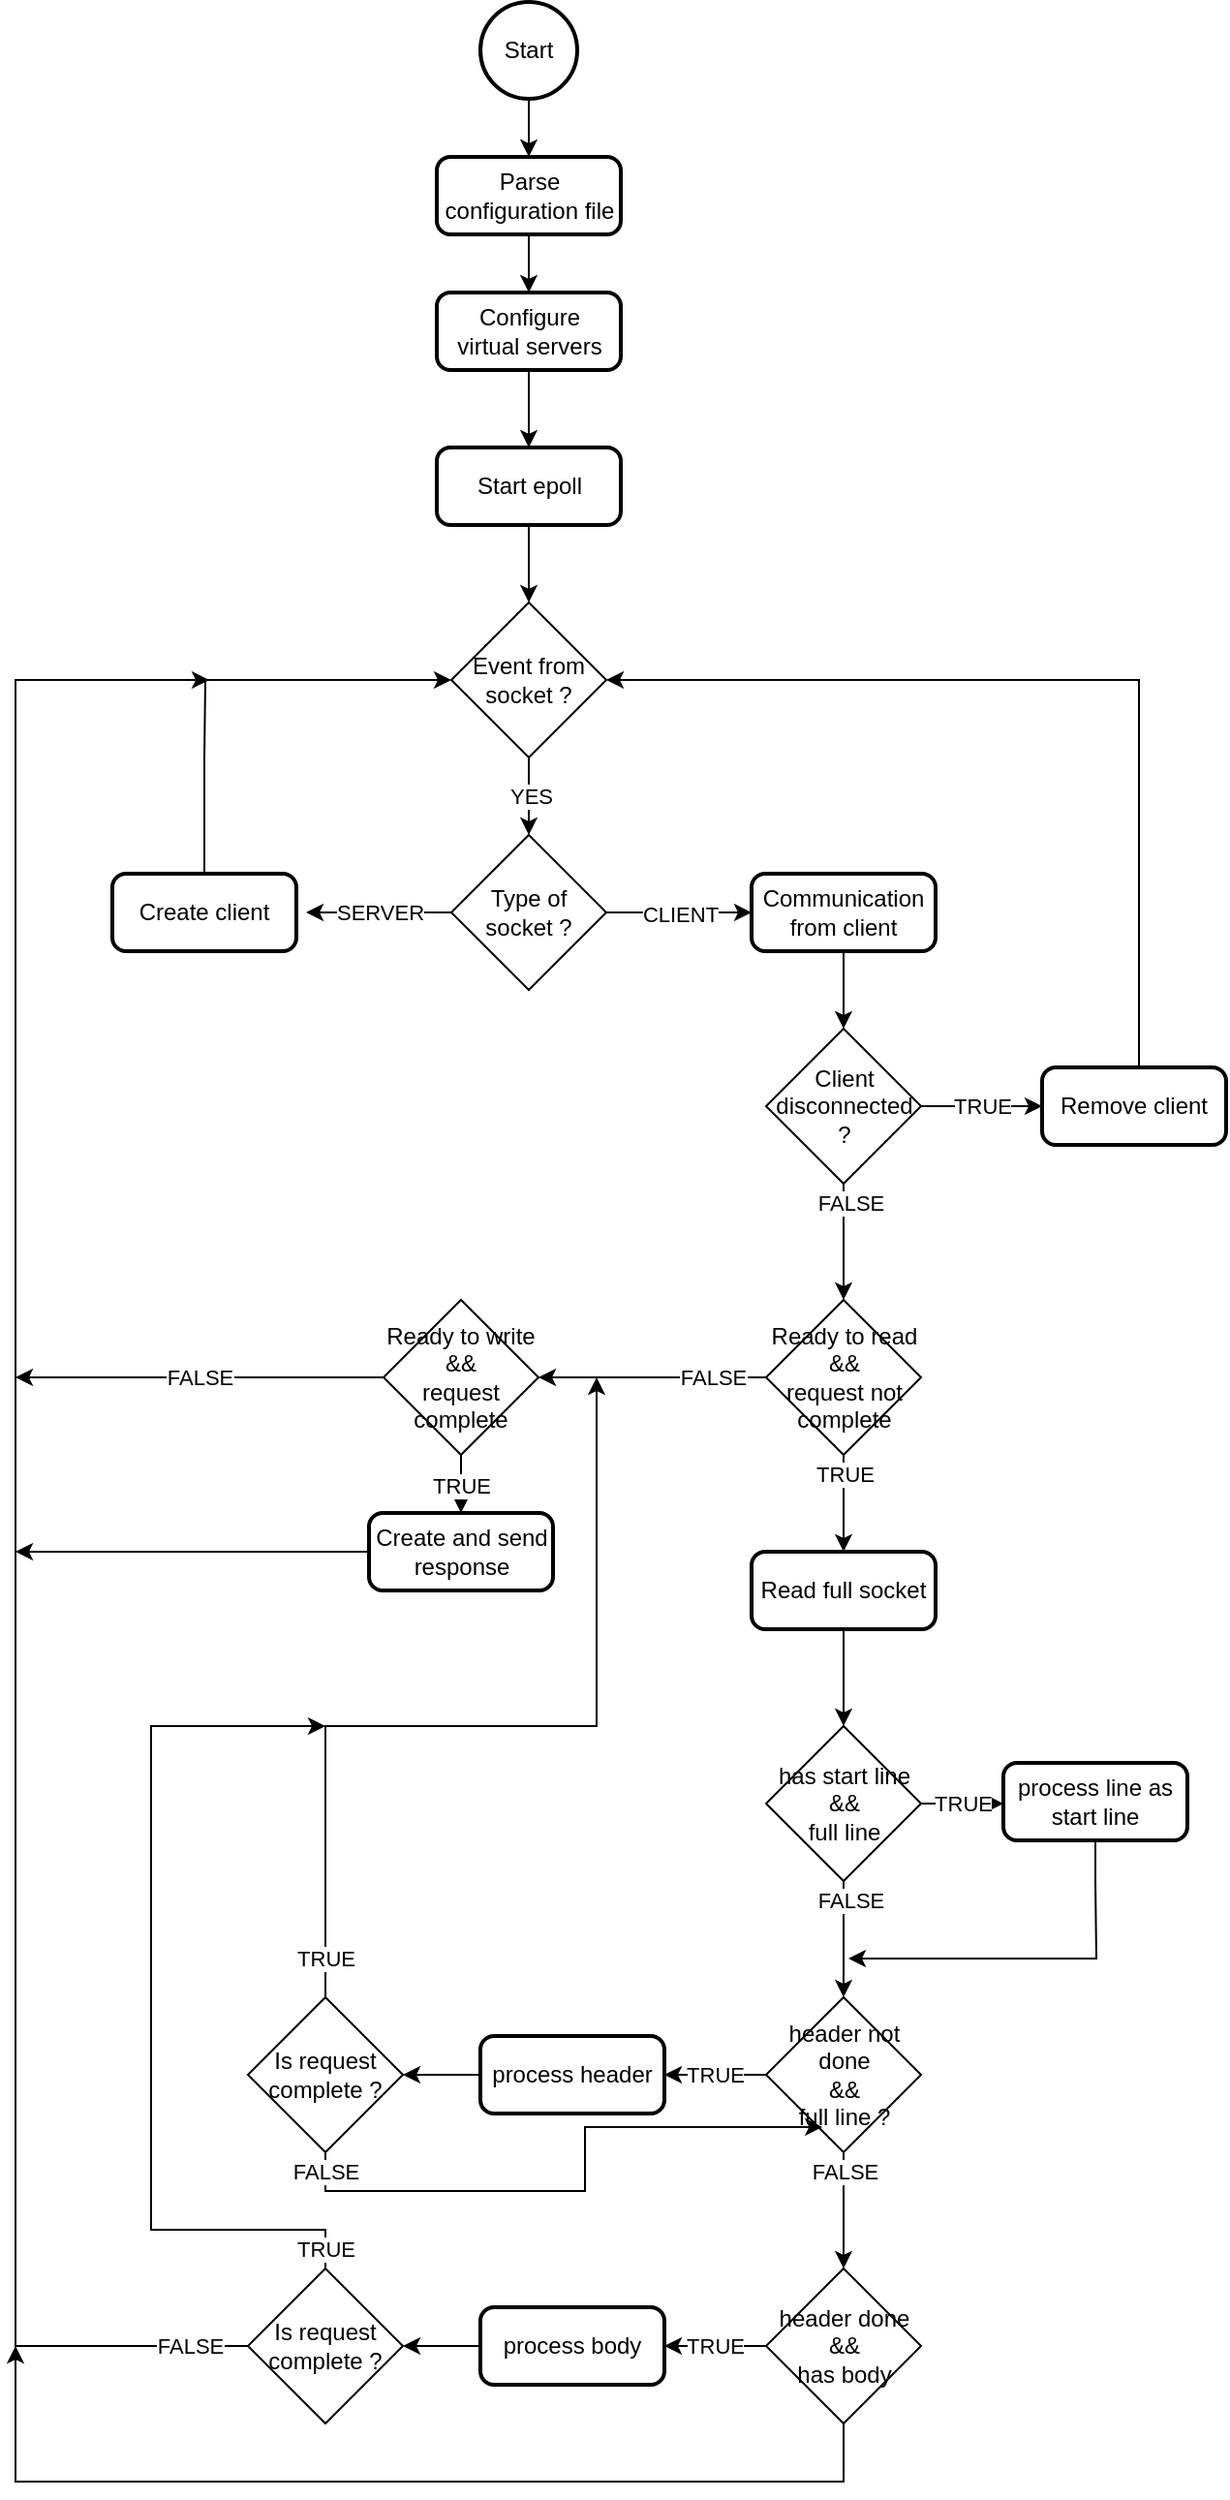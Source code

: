 <mxfile version="20.0.4" type="device"><diagram id="WEYi60mA-6vrdvdScLt8" name="Page-1"><mxGraphModel dx="1422" dy="792" grid="1" gridSize="10" guides="1" tooltips="1" connect="1" arrows="1" fold="1" page="1" pageScale="1" pageWidth="827" pageHeight="1169" math="0" shadow="0"><root><mxCell id="0"/><mxCell id="1" parent="0"/><mxCell id="uWml5fOwrAbKzAZPt9Sf-54" style="edgeStyle=orthogonalEdgeStyle;rounded=0;orthogonalLoop=1;jettySize=auto;html=1;entryX=0.5;entryY=0;entryDx=0;entryDy=0;" parent="1" source="uWml5fOwrAbKzAZPt9Sf-1" target="uWml5fOwrAbKzAZPt9Sf-53" edge="1"><mxGeometry relative="1" as="geometry"/></mxCell><mxCell id="uWml5fOwrAbKzAZPt9Sf-1" value="Start" style="strokeWidth=2;html=1;shape=mxgraph.flowchart.start_2;whiteSpace=wrap;" parent="1" vertex="1"><mxGeometry x="360" y="260" width="50" height="50" as="geometry"/></mxCell><mxCell id="uWml5fOwrAbKzAZPt9Sf-9" style="edgeStyle=orthogonalEdgeStyle;rounded=0;orthogonalLoop=1;jettySize=auto;html=1;entryX=0.5;entryY=0;entryDx=0;entryDy=0;" parent="1" source="uWml5fOwrAbKzAZPt9Sf-6" target="uWml5fOwrAbKzAZPt9Sf-8" edge="1"><mxGeometry relative="1" as="geometry"/></mxCell><mxCell id="uWml5fOwrAbKzAZPt9Sf-6" value="&lt;div&gt;Configure&lt;/div&gt;&lt;div&gt;virtual servers&lt;br&gt;&lt;/div&gt;" style="rounded=1;whiteSpace=wrap;html=1;absoluteArcSize=1;arcSize=14;strokeWidth=2;" parent="1" vertex="1"><mxGeometry x="337.5" y="410" width="95" height="40" as="geometry"/></mxCell><mxCell id="uWml5fOwrAbKzAZPt9Sf-11" value="" style="edgeStyle=orthogonalEdgeStyle;rounded=0;orthogonalLoop=1;jettySize=auto;html=1;" parent="1" source="uWml5fOwrAbKzAZPt9Sf-8" edge="1"><mxGeometry relative="1" as="geometry"><mxPoint x="385" y="570" as="targetPoint"/></mxGeometry></mxCell><mxCell id="uWml5fOwrAbKzAZPt9Sf-8" value="Start epoll" style="rounded=1;whiteSpace=wrap;html=1;absoluteArcSize=1;arcSize=14;strokeWidth=2;" parent="1" vertex="1"><mxGeometry x="337.5" y="490" width="95" height="40" as="geometry"/></mxCell><mxCell id="uWml5fOwrAbKzAZPt9Sf-55" style="edgeStyle=orthogonalEdgeStyle;rounded=0;orthogonalLoop=1;jettySize=auto;html=1;entryX=0.5;entryY=0;entryDx=0;entryDy=0;" parent="1" source="uWml5fOwrAbKzAZPt9Sf-53" target="uWml5fOwrAbKzAZPt9Sf-6" edge="1"><mxGeometry relative="1" as="geometry"/></mxCell><mxCell id="uWml5fOwrAbKzAZPt9Sf-53" value="Parse configuration file" style="rounded=1;whiteSpace=wrap;html=1;absoluteArcSize=1;arcSize=14;strokeWidth=2;" parent="1" vertex="1"><mxGeometry x="337.5" y="340" width="95" height="40" as="geometry"/></mxCell><mxCell id="Ux1tWdXT6ZqKDyTR2TOj-2" value="YES" style="edgeStyle=orthogonalEdgeStyle;rounded=0;orthogonalLoop=1;jettySize=auto;html=1;" edge="1" parent="1" source="Ux1tWdXT6ZqKDyTR2TOj-1"><mxGeometry relative="1" as="geometry"><mxPoint x="385.0" y="690" as="targetPoint"/></mxGeometry></mxCell><mxCell id="Ux1tWdXT6ZqKDyTR2TOj-1" value="Event from socket ?" style="rhombus;whiteSpace=wrap;html=1;" vertex="1" parent="1"><mxGeometry x="345" y="570" width="80" height="80" as="geometry"/></mxCell><mxCell id="Ux1tWdXT6ZqKDyTR2TOj-4" value="CLIENT" style="edgeStyle=orthogonalEdgeStyle;rounded=0;orthogonalLoop=1;jettySize=auto;html=1;" edge="1" parent="1" source="Ux1tWdXT6ZqKDyTR2TOj-3"><mxGeometry relative="1" as="geometry"><mxPoint x="500" y="730" as="targetPoint"/></mxGeometry></mxCell><mxCell id="Ux1tWdXT6ZqKDyTR2TOj-5" value="&lt;div&gt;SERVER&lt;/div&gt;" style="edgeStyle=orthogonalEdgeStyle;rounded=0;orthogonalLoop=1;jettySize=auto;html=1;" edge="1" parent="1" source="Ux1tWdXT6ZqKDyTR2TOj-3"><mxGeometry relative="1" as="geometry"><mxPoint x="270" y="730" as="targetPoint"/></mxGeometry></mxCell><mxCell id="Ux1tWdXT6ZqKDyTR2TOj-3" value="&lt;div&gt;Type of&lt;/div&gt;&lt;div&gt;socket ?&lt;/div&gt;" style="rhombus;whiteSpace=wrap;html=1;" vertex="1" parent="1"><mxGeometry x="345" y="690" width="80" height="80" as="geometry"/></mxCell><mxCell id="Ux1tWdXT6ZqKDyTR2TOj-9" style="edgeStyle=orthogonalEdgeStyle;rounded=0;orthogonalLoop=1;jettySize=auto;html=1;entryX=0;entryY=0.5;entryDx=0;entryDy=0;" edge="1" parent="1" source="Ux1tWdXT6ZqKDyTR2TOj-8" target="Ux1tWdXT6ZqKDyTR2TOj-1"><mxGeometry relative="1" as="geometry"><mxPoint x="217.5" y="610" as="targetPoint"/><Array as="points"><mxPoint x="218" y="650"/><mxPoint x="218" y="610"/></Array></mxGeometry></mxCell><mxCell id="Ux1tWdXT6ZqKDyTR2TOj-8" value="Create client" style="rounded=1;whiteSpace=wrap;html=1;absoluteArcSize=1;arcSize=14;strokeWidth=2;" vertex="1" parent="1"><mxGeometry x="170" y="710" width="95" height="40" as="geometry"/></mxCell><mxCell id="Ux1tWdXT6ZqKDyTR2TOj-12" style="edgeStyle=orthogonalEdgeStyle;rounded=0;orthogonalLoop=1;jettySize=auto;html=1;entryX=0.5;entryY=0;entryDx=0;entryDy=0;" edge="1" parent="1" source="Ux1tWdXT6ZqKDyTR2TOj-10" target="Ux1tWdXT6ZqKDyTR2TOj-11"><mxGeometry relative="1" as="geometry"/></mxCell><mxCell id="Ux1tWdXT6ZqKDyTR2TOj-10" value="Communication from client" style="rounded=1;whiteSpace=wrap;html=1;absoluteArcSize=1;arcSize=14;strokeWidth=2;" vertex="1" parent="1"><mxGeometry x="500" y="710" width="95" height="40" as="geometry"/></mxCell><mxCell id="Ux1tWdXT6ZqKDyTR2TOj-13" value="TRUE" style="edgeStyle=orthogonalEdgeStyle;rounded=0;orthogonalLoop=1;jettySize=auto;html=1;" edge="1" parent="1" source="Ux1tWdXT6ZqKDyTR2TOj-11"><mxGeometry relative="1" as="geometry"><mxPoint x="650" y="830" as="targetPoint"/></mxGeometry></mxCell><mxCell id="Ux1tWdXT6ZqKDyTR2TOj-17" value="FALSE" style="edgeStyle=orthogonalEdgeStyle;rounded=0;orthogonalLoop=1;jettySize=auto;html=1;" edge="1" parent="1" source="Ux1tWdXT6ZqKDyTR2TOj-11" target="Ux1tWdXT6ZqKDyTR2TOj-16"><mxGeometry x="-0.667" y="3" relative="1" as="geometry"><mxPoint as="offset"/></mxGeometry></mxCell><mxCell id="Ux1tWdXT6ZqKDyTR2TOj-11" value="Client disconnected ?" style="rhombus;whiteSpace=wrap;html=1;" vertex="1" parent="1"><mxGeometry x="507.5" y="790" width="80" height="80" as="geometry"/></mxCell><mxCell id="Ux1tWdXT6ZqKDyTR2TOj-15" style="edgeStyle=orthogonalEdgeStyle;rounded=0;orthogonalLoop=1;jettySize=auto;html=1;entryX=1;entryY=0.5;entryDx=0;entryDy=0;" edge="1" parent="1" source="Ux1tWdXT6ZqKDyTR2TOj-14" target="Ux1tWdXT6ZqKDyTR2TOj-1"><mxGeometry relative="1" as="geometry"><mxPoint x="697.5" y="640" as="targetPoint"/><Array as="points"><mxPoint x="700" y="610"/></Array></mxGeometry></mxCell><mxCell id="Ux1tWdXT6ZqKDyTR2TOj-14" value="Remove client" style="rounded=1;whiteSpace=wrap;html=1;absoluteArcSize=1;arcSize=14;strokeWidth=2;" vertex="1" parent="1"><mxGeometry x="650" y="810" width="95" height="40" as="geometry"/></mxCell><mxCell id="Ux1tWdXT6ZqKDyTR2TOj-18" value="TRUE" style="edgeStyle=orthogonalEdgeStyle;rounded=0;orthogonalLoop=1;jettySize=auto;html=1;entryX=0.5;entryY=0;entryDx=0;entryDy=0;" edge="1" parent="1" source="Ux1tWdXT6ZqKDyTR2TOj-16" target="Ux1tWdXT6ZqKDyTR2TOj-21"><mxGeometry x="-0.6" relative="1" as="geometry"><mxPoint x="650" y="970.0" as="targetPoint"/><mxPoint as="offset"/></mxGeometry></mxCell><mxCell id="Ux1tWdXT6ZqKDyTR2TOj-30" value="FALSE" style="edgeStyle=orthogonalEdgeStyle;rounded=0;orthogonalLoop=1;jettySize=auto;html=1;entryX=1;entryY=0.5;entryDx=0;entryDy=0;" edge="1" parent="1" source="Ux1tWdXT6ZqKDyTR2TOj-16" target="Ux1tWdXT6ZqKDyTR2TOj-20"><mxGeometry x="-0.532" relative="1" as="geometry"><mxPoint as="offset"/></mxGeometry></mxCell><mxCell id="Ux1tWdXT6ZqKDyTR2TOj-16" value="&lt;div&gt;Ready to read&lt;br&gt;&lt;/div&gt;&lt;div&gt;&amp;amp;&amp;amp;&lt;/div&gt;&lt;div&gt;request not complete&lt;br&gt;&lt;/div&gt;" style="rhombus;whiteSpace=wrap;html=1;" vertex="1" parent="1"><mxGeometry x="507.5" y="930" width="80" height="80" as="geometry"/></mxCell><mxCell id="Ux1tWdXT6ZqKDyTR2TOj-81" value="FALSE" style="edgeStyle=orthogonalEdgeStyle;rounded=0;orthogonalLoop=1;jettySize=auto;html=1;" edge="1" parent="1" source="Ux1tWdXT6ZqKDyTR2TOj-20"><mxGeometry relative="1" as="geometry"><mxPoint x="120" y="970.0" as="targetPoint"/></mxGeometry></mxCell><mxCell id="Ux1tWdXT6ZqKDyTR2TOj-82" value="TRUE" style="edgeStyle=orthogonalEdgeStyle;rounded=0;orthogonalLoop=1;jettySize=auto;html=1;" edge="1" parent="1" source="Ux1tWdXT6ZqKDyTR2TOj-20"><mxGeometry relative="1" as="geometry"><mxPoint x="350.0" y="1040.0" as="targetPoint"/></mxGeometry></mxCell><mxCell id="Ux1tWdXT6ZqKDyTR2TOj-20" value="&lt;div&gt;Ready to write&lt;/div&gt;&lt;div&gt;&amp;amp;&amp;amp;&lt;/div&gt;&lt;div&gt;request complete&lt;br&gt;&lt;/div&gt;" style="rhombus;whiteSpace=wrap;html=1;" vertex="1" parent="1"><mxGeometry x="310" y="930" width="80" height="80" as="geometry"/></mxCell><mxCell id="Ux1tWdXT6ZqKDyTR2TOj-27" style="edgeStyle=orthogonalEdgeStyle;rounded=0;orthogonalLoop=1;jettySize=auto;html=1;entryX=0.5;entryY=0;entryDx=0;entryDy=0;" edge="1" parent="1" source="Ux1tWdXT6ZqKDyTR2TOj-21" target="Ux1tWdXT6ZqKDyTR2TOj-23"><mxGeometry relative="1" as="geometry"/></mxCell><mxCell id="Ux1tWdXT6ZqKDyTR2TOj-21" value="Read full socket" style="rounded=1;whiteSpace=wrap;html=1;absoluteArcSize=1;arcSize=14;strokeWidth=2;" vertex="1" parent="1"><mxGeometry x="500" y="1060" width="95" height="40" as="geometry"/></mxCell><mxCell id="Ux1tWdXT6ZqKDyTR2TOj-28" value="FALSE" style="edgeStyle=orthogonalEdgeStyle;rounded=0;orthogonalLoop=1;jettySize=auto;html=1;entryX=0.5;entryY=0;entryDx=0;entryDy=0;" edge="1" parent="1" source="Ux1tWdXT6ZqKDyTR2TOj-23" target="Ux1tWdXT6ZqKDyTR2TOj-26"><mxGeometry x="-0.667" y="3" relative="1" as="geometry"><mxPoint as="offset"/></mxGeometry></mxCell><mxCell id="Ux1tWdXT6ZqKDyTR2TOj-34" value="TRUE" style="edgeStyle=orthogonalEdgeStyle;rounded=0;orthogonalLoop=1;jettySize=auto;html=1;" edge="1" parent="1" source="Ux1tWdXT6ZqKDyTR2TOj-23"><mxGeometry relative="1" as="geometry"><mxPoint x="630" y="1190.0" as="targetPoint"/></mxGeometry></mxCell><mxCell id="Ux1tWdXT6ZqKDyTR2TOj-23" value="&lt;div&gt;has start line&lt;br&gt;&lt;/div&gt;&lt;div&gt;&amp;amp;&amp;amp;&lt;/div&gt;&lt;div&gt;full line&lt;br&gt;&lt;/div&gt;" style="rhombus;whiteSpace=wrap;html=1;" vertex="1" parent="1"><mxGeometry x="507.5" y="1150" width="80" height="80" as="geometry"/></mxCell><mxCell id="Ux1tWdXT6ZqKDyTR2TOj-32" value="FALSE" style="edgeStyle=orthogonalEdgeStyle;rounded=0;orthogonalLoop=1;jettySize=auto;html=1;" edge="1" parent="1" source="Ux1tWdXT6ZqKDyTR2TOj-26"><mxGeometry x="-0.667" relative="1" as="geometry"><mxPoint x="547.5" y="1430" as="targetPoint"/><mxPoint as="offset"/></mxGeometry></mxCell><mxCell id="Ux1tWdXT6ZqKDyTR2TOj-66" value="TRUE" style="edgeStyle=orthogonalEdgeStyle;rounded=0;orthogonalLoop=1;jettySize=auto;html=1;entryX=1;entryY=0.5;entryDx=0;entryDy=0;" edge="1" parent="1" source="Ux1tWdXT6ZqKDyTR2TOj-26" target="Ux1tWdXT6ZqKDyTR2TOj-64"><mxGeometry relative="1" as="geometry"/></mxCell><mxCell id="Ux1tWdXT6ZqKDyTR2TOj-26" value="&lt;div&gt;header not done&lt;/div&gt;&lt;div&gt;&amp;amp;&amp;amp;&lt;/div&gt;&lt;div&gt;full line ?&lt;br&gt;&lt;/div&gt;" style="rhombus;whiteSpace=wrap;html=1;" vertex="1" parent="1"><mxGeometry x="507.5" y="1290" width="80" height="80" as="geometry"/></mxCell><mxCell id="Ux1tWdXT6ZqKDyTR2TOj-71" value="TRUE" style="edgeStyle=orthogonalEdgeStyle;rounded=0;orthogonalLoop=1;jettySize=auto;html=1;entryX=1;entryY=0.5;entryDx=0;entryDy=0;" edge="1" parent="1" source="Ux1tWdXT6ZqKDyTR2TOj-33" target="Ux1tWdXT6ZqKDyTR2TOj-72"><mxGeometry relative="1" as="geometry"><mxPoint x="450.0" y="1470" as="targetPoint"/></mxGeometry></mxCell><mxCell id="Ux1tWdXT6ZqKDyTR2TOj-79" style="edgeStyle=orthogonalEdgeStyle;rounded=0;orthogonalLoop=1;jettySize=auto;html=1;" edge="1" parent="1" source="Ux1tWdXT6ZqKDyTR2TOj-33"><mxGeometry relative="1" as="geometry"><mxPoint x="120" y="1470" as="targetPoint"/><Array as="points"><mxPoint x="548" y="1540"/><mxPoint x="120" y="1540"/></Array></mxGeometry></mxCell><mxCell id="Ux1tWdXT6ZqKDyTR2TOj-33" value="&lt;div&gt;header done&lt;/div&gt;&lt;div&gt;&amp;amp;&amp;amp;&lt;/div&gt;&lt;div&gt;has body&lt;br&gt;&lt;/div&gt;" style="rhombus;whiteSpace=wrap;html=1;" vertex="1" parent="1"><mxGeometry x="507.5" y="1430" width="80" height="80" as="geometry"/></mxCell><mxCell id="Ux1tWdXT6ZqKDyTR2TOj-58" style="edgeStyle=orthogonalEdgeStyle;rounded=0;orthogonalLoop=1;jettySize=auto;html=1;" edge="1" parent="1" source="Ux1tWdXT6ZqKDyTR2TOj-35"><mxGeometry relative="1" as="geometry"><mxPoint x="550" y="1270" as="targetPoint"/><Array as="points"><mxPoint x="678" y="1230"/><mxPoint x="678" y="1230"/></Array></mxGeometry></mxCell><mxCell id="Ux1tWdXT6ZqKDyTR2TOj-35" value="process line as start line" style="rounded=1;whiteSpace=wrap;html=1;absoluteArcSize=1;arcSize=14;strokeWidth=2;" vertex="1" parent="1"><mxGeometry x="630" y="1169" width="95" height="40" as="geometry"/></mxCell><mxCell id="Ux1tWdXT6ZqKDyTR2TOj-68" value="TRUE" style="edgeStyle=orthogonalEdgeStyle;rounded=0;orthogonalLoop=1;jettySize=auto;html=1;" edge="1" parent="1" source="Ux1tWdXT6ZqKDyTR2TOj-62"><mxGeometry x="-0.913" relative="1" as="geometry"><mxPoint x="420.0" y="970.0" as="targetPoint"/><Array as="points"><mxPoint x="280" y="1150"/><mxPoint x="420" y="1150"/></Array><mxPoint as="offset"/></mxGeometry></mxCell><mxCell id="Ux1tWdXT6ZqKDyTR2TOj-70" value="FALSE" style="edgeStyle=orthogonalEdgeStyle;rounded=0;orthogonalLoop=1;jettySize=auto;html=1;entryX=0.364;entryY=0.837;entryDx=0;entryDy=0;entryPerimeter=0;" edge="1" parent="1" source="Ux1tWdXT6ZqKDyTR2TOj-62" target="Ux1tWdXT6ZqKDyTR2TOj-26"><mxGeometry x="-0.935" relative="1" as="geometry"><Array as="points"><mxPoint x="280" y="1390"/><mxPoint x="414" y="1390"/><mxPoint x="414" y="1357"/></Array><mxPoint as="offset"/></mxGeometry></mxCell><mxCell id="Ux1tWdXT6ZqKDyTR2TOj-62" value="Is request complete ?" style="rhombus;whiteSpace=wrap;html=1;" vertex="1" parent="1"><mxGeometry x="240" y="1290" width="80" height="80" as="geometry"/></mxCell><mxCell id="Ux1tWdXT6ZqKDyTR2TOj-67" style="edgeStyle=orthogonalEdgeStyle;rounded=0;orthogonalLoop=1;jettySize=auto;html=1;entryX=1;entryY=0.5;entryDx=0;entryDy=0;" edge="1" parent="1" source="Ux1tWdXT6ZqKDyTR2TOj-64" target="Ux1tWdXT6ZqKDyTR2TOj-62"><mxGeometry relative="1" as="geometry"/></mxCell><mxCell id="Ux1tWdXT6ZqKDyTR2TOj-64" value="process header" style="rounded=1;whiteSpace=wrap;html=1;absoluteArcSize=1;arcSize=14;strokeWidth=2;" vertex="1" parent="1"><mxGeometry x="360" y="1310" width="95" height="40" as="geometry"/></mxCell><mxCell id="Ux1tWdXT6ZqKDyTR2TOj-75" style="edgeStyle=orthogonalEdgeStyle;rounded=0;orthogonalLoop=1;jettySize=auto;html=1;entryX=1;entryY=0.5;entryDx=0;entryDy=0;" edge="1" parent="1" source="Ux1tWdXT6ZqKDyTR2TOj-72" target="Ux1tWdXT6ZqKDyTR2TOj-73"><mxGeometry relative="1" as="geometry"/></mxCell><mxCell id="Ux1tWdXT6ZqKDyTR2TOj-72" value="process body" style="rounded=1;whiteSpace=wrap;html=1;absoluteArcSize=1;arcSize=14;strokeWidth=2;" vertex="1" parent="1"><mxGeometry x="360" y="1450" width="95" height="40" as="geometry"/></mxCell><mxCell id="Ux1tWdXT6ZqKDyTR2TOj-74" value="TRUE" style="edgeStyle=orthogonalEdgeStyle;rounded=0;orthogonalLoop=1;jettySize=auto;html=1;" edge="1" parent="1" source="Ux1tWdXT6ZqKDyTR2TOj-73"><mxGeometry x="-0.957" relative="1" as="geometry"><mxPoint x="280" y="1150" as="targetPoint"/><Array as="points"><mxPoint x="280" y="1410"/><mxPoint x="190" y="1410"/><mxPoint x="190" y="1150"/></Array><mxPoint as="offset"/></mxGeometry></mxCell><mxCell id="Ux1tWdXT6ZqKDyTR2TOj-76" value="FALSE" style="edgeStyle=orthogonalEdgeStyle;rounded=0;orthogonalLoop=1;jettySize=auto;html=1;" edge="1" parent="1" source="Ux1tWdXT6ZqKDyTR2TOj-73"><mxGeometry x="-0.944" relative="1" as="geometry"><mxPoint x="220" y="610" as="targetPoint"/><Array as="points"><mxPoint x="120" y="1470"/></Array><mxPoint as="offset"/></mxGeometry></mxCell><mxCell id="Ux1tWdXT6ZqKDyTR2TOj-73" value="Is request complete ?" style="rhombus;whiteSpace=wrap;html=1;" vertex="1" parent="1"><mxGeometry x="240" y="1430" width="80" height="80" as="geometry"/></mxCell><mxCell id="Ux1tWdXT6ZqKDyTR2TOj-85" style="edgeStyle=orthogonalEdgeStyle;rounded=0;orthogonalLoop=1;jettySize=auto;html=1;" edge="1" parent="1" source="Ux1tWdXT6ZqKDyTR2TOj-84"><mxGeometry relative="1" as="geometry"><mxPoint x="120" y="1060.0" as="targetPoint"/></mxGeometry></mxCell><mxCell id="Ux1tWdXT6ZqKDyTR2TOj-84" value="Create and send response" style="rounded=1;whiteSpace=wrap;html=1;absoluteArcSize=1;arcSize=14;strokeWidth=2;" vertex="1" parent="1"><mxGeometry x="302.5" y="1040" width="95" height="40" as="geometry"/></mxCell></root></mxGraphModel></diagram></mxfile>